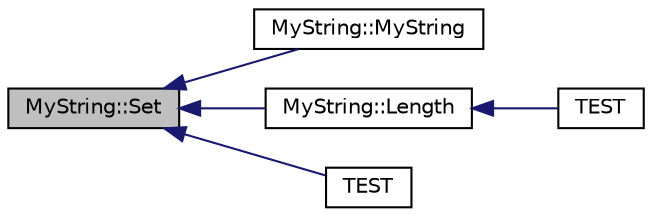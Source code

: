 digraph "MyString::Set"
{
  edge [fontname="Helvetica",fontsize="10",labelfontname="Helvetica",labelfontsize="10"];
  node [fontname="Helvetica",fontsize="10",shape=record];
  rankdir="LR";
  Node33 [label="MyString::Set",height=0.2,width=0.4,color="black", fillcolor="grey75", style="filled", fontcolor="black"];
  Node33 -> Node34 [dir="back",color="midnightblue",fontsize="10",style="solid",fontname="Helvetica"];
  Node34 [label="MyString::MyString",height=0.2,width=0.4,color="black", fillcolor="white", style="filled",URL="$d9/d2f/class_my_string.html#a28134eb91b6698f46b12accefa157d0f"];
  Node33 -> Node35 [dir="back",color="midnightblue",fontsize="10",style="solid",fontname="Helvetica"];
  Node35 [label="MyString::Length",height=0.2,width=0.4,color="black", fillcolor="white", style="filled",URL="$d9/d2f/class_my_string.html#a4eb168b1ec401a732b3859abe004d648"];
  Node35 -> Node36 [dir="back",color="midnightblue",fontsize="10",style="solid",fontname="Helvetica"];
  Node36 [label="TEST",height=0.2,width=0.4,color="black", fillcolor="white", style="filled",URL="$d2/d8a/sample2__unittest_8cc.html#aaf04f91c362407dc08c8bf377a77b4db"];
  Node33 -> Node37 [dir="back",color="midnightblue",fontsize="10",style="solid",fontname="Helvetica"];
  Node37 [label="TEST",height=0.2,width=0.4,color="black", fillcolor="white", style="filled",URL="$d2/d8a/sample2__unittest_8cc.html#afa5d617a125eb852624619a56cf7f89d"];
}
